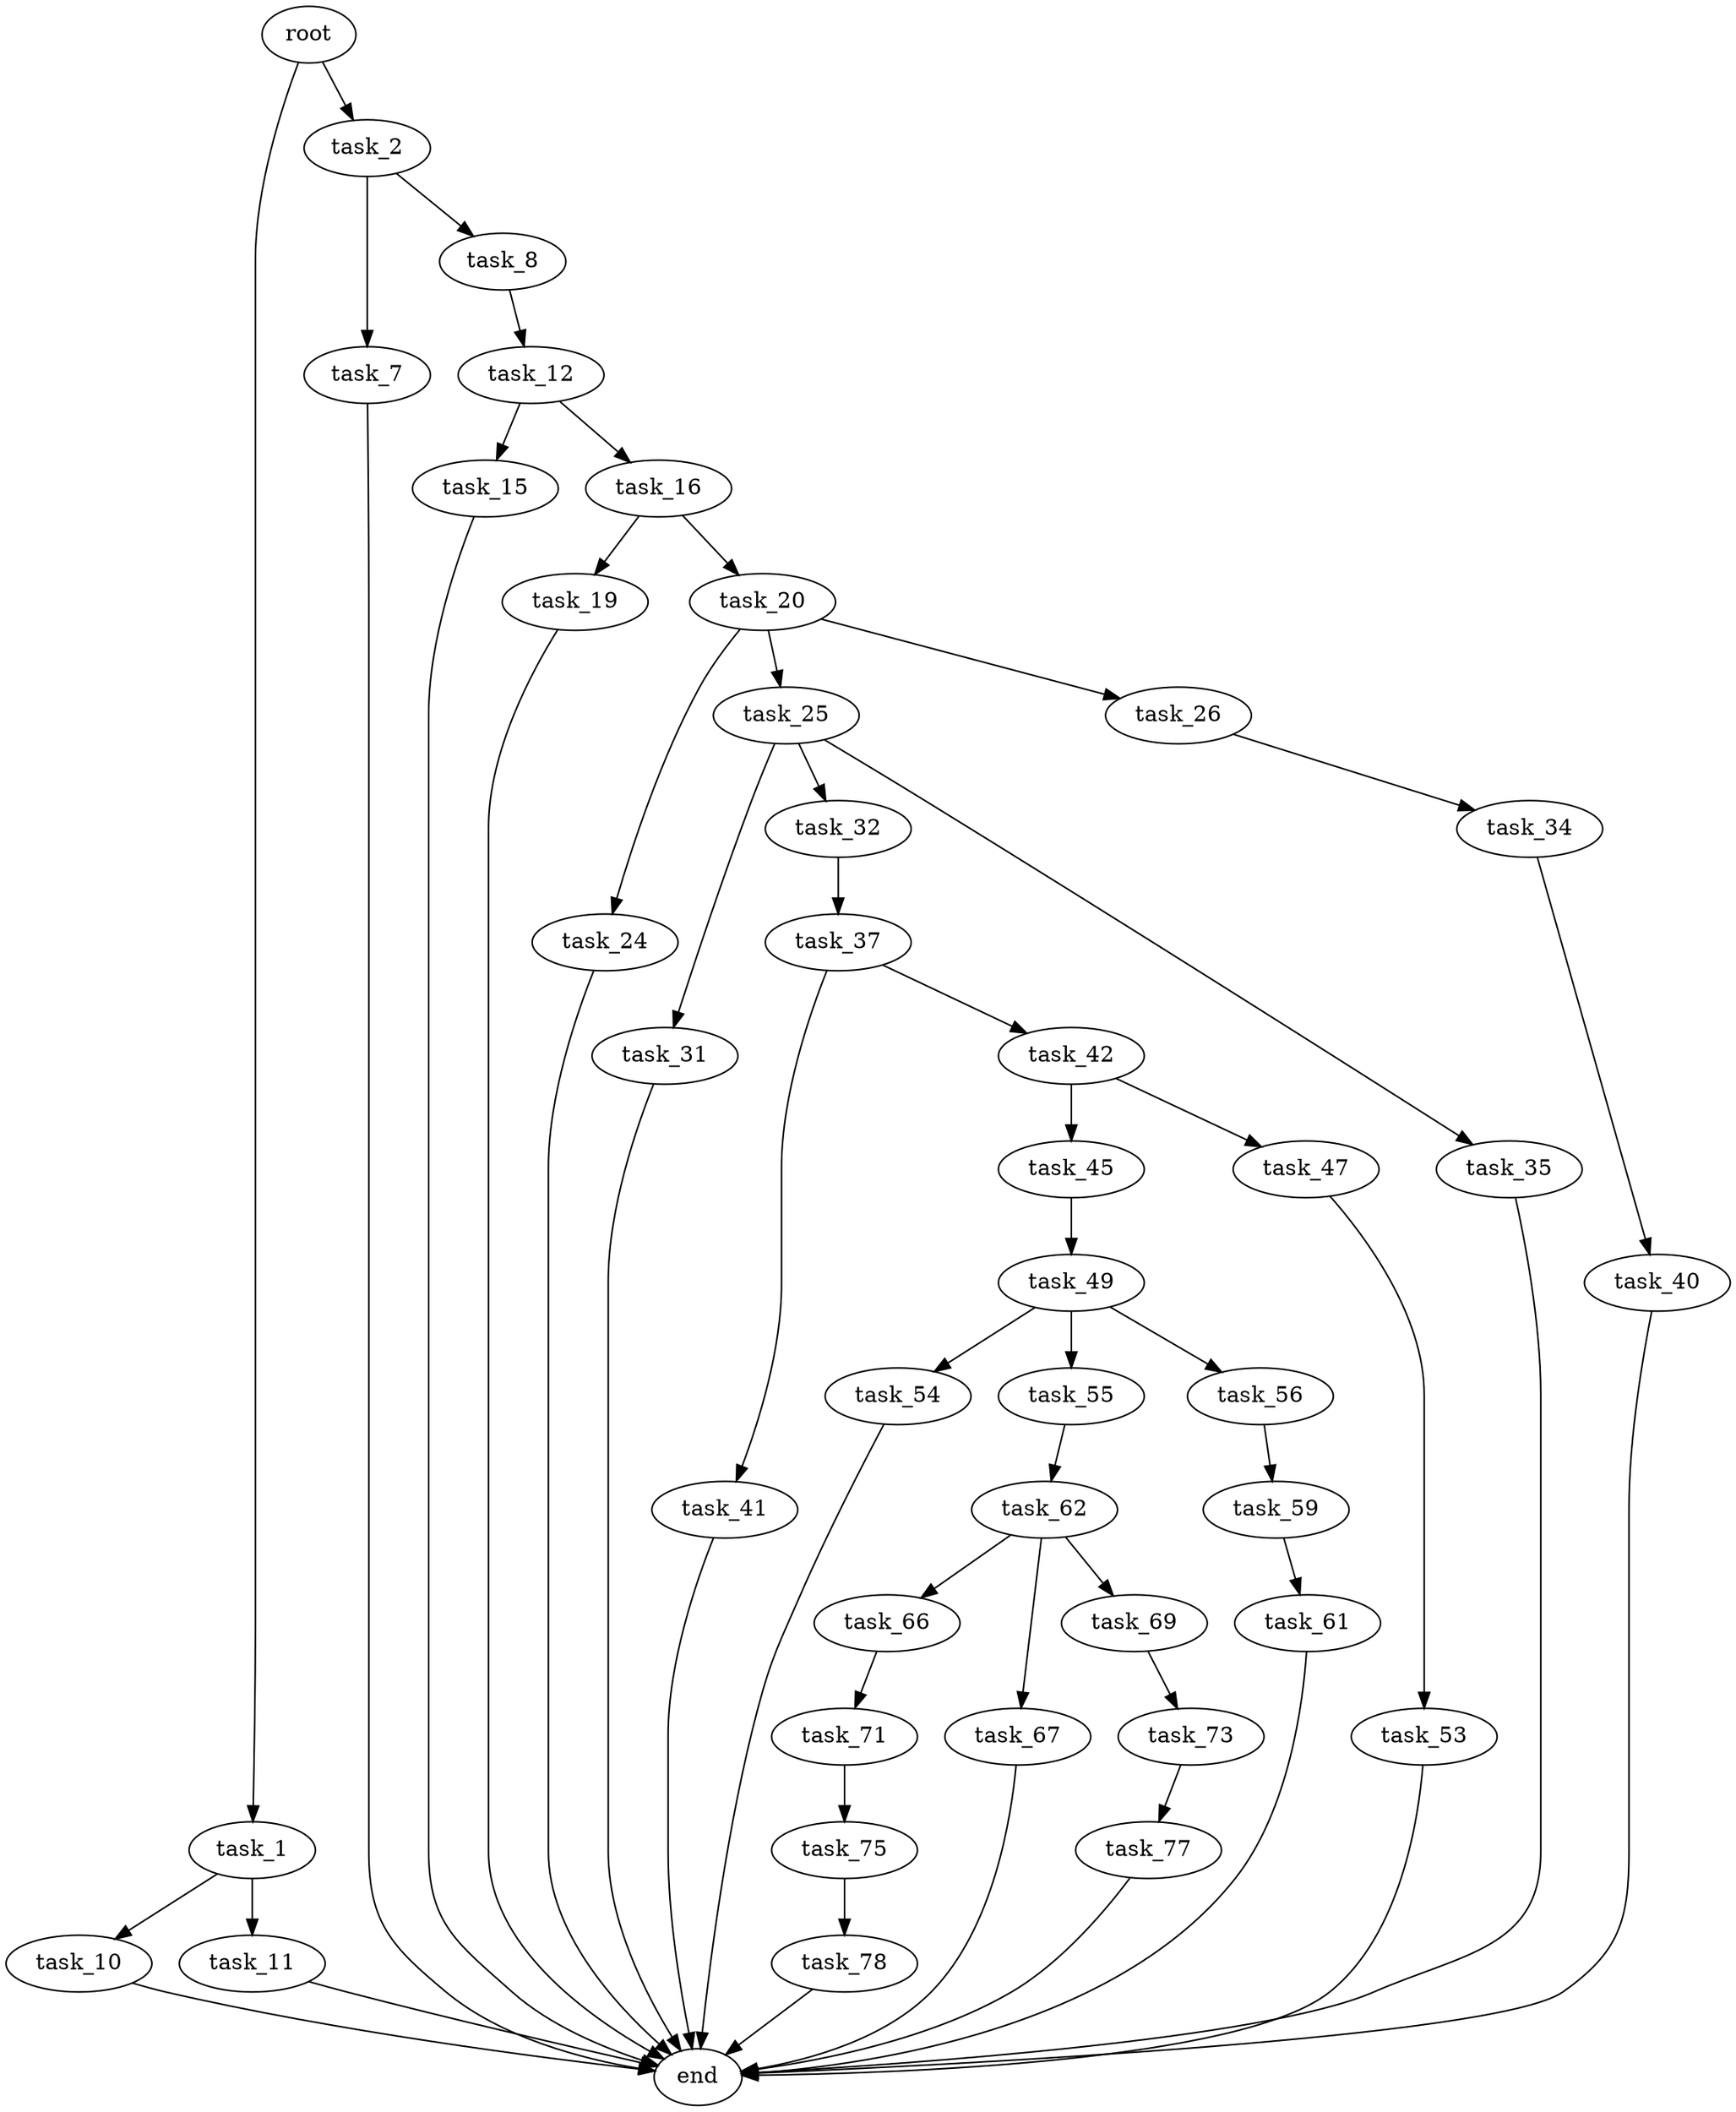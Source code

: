 digraph G {
  root [size="0.000000"];
  task_1 [size="481875819001.000000"];
  task_2 [size="33319711747.000000"];
  task_7 [size="21735640201.000000"];
  task_8 [size="541199203919.000000"];
  task_10 [size="1847705786.000000"];
  task_11 [size="593667741142.000000"];
  task_12 [size="281330440055.000000"];
  task_15 [size="819980252428.000000"];
  task_16 [size="575793989151.000000"];
  task_19 [size="68719476736.000000"];
  task_20 [size="4620127016.000000"];
  task_24 [size="8589934592.000000"];
  task_25 [size="406507083336.000000"];
  task_26 [size="20268380426.000000"];
  task_31 [size="368293445632.000000"];
  task_32 [size="133048198916.000000"];
  task_34 [size="231928233984.000000"];
  task_35 [size="582747882356.000000"];
  task_37 [size="549755813888.000000"];
  task_40 [size="549755813888.000000"];
  task_41 [size="12317350336.000000"];
  task_42 [size="149259527200.000000"];
  task_45 [size="782757789696.000000"];
  task_47 [size="249722049799.000000"];
  task_49 [size="35185277097.000000"];
  task_53 [size="9357226661.000000"];
  task_54 [size="40519170376.000000"];
  task_55 [size="834635997763.000000"];
  task_56 [size="223035334680.000000"];
  task_59 [size="10818448599.000000"];
  task_61 [size="39402126971.000000"];
  task_62 [size="8128631002.000000"];
  task_66 [size="134217728000.000000"];
  task_67 [size="113185548764.000000"];
  task_69 [size="782757789696.000000"];
  task_71 [size="1073741824000.000000"];
  task_73 [size="66367755521.000000"];
  task_75 [size="1349535226838.000000"];
  task_77 [size="28991029248.000000"];
  task_78 [size="549755813888.000000"];
  end [size="0.000000"];

  root -> task_1 [size="1.000000"];
  root -> task_2 [size="1.000000"];
  task_1 -> task_10 [size="536870912.000000"];
  task_1 -> task_11 [size="536870912.000000"];
  task_2 -> task_7 [size="536870912.000000"];
  task_2 -> task_8 [size="536870912.000000"];
  task_7 -> end [size="1.000000"];
  task_8 -> task_12 [size="411041792.000000"];
  task_10 -> end [size="1.000000"];
  task_11 -> end [size="1.000000"];
  task_12 -> task_15 [size="411041792.000000"];
  task_12 -> task_16 [size="411041792.000000"];
  task_15 -> end [size="1.000000"];
  task_16 -> task_19 [size="411041792.000000"];
  task_16 -> task_20 [size="411041792.000000"];
  task_19 -> end [size="1.000000"];
  task_20 -> task_24 [size="134217728.000000"];
  task_20 -> task_25 [size="134217728.000000"];
  task_20 -> task_26 [size="134217728.000000"];
  task_24 -> end [size="1.000000"];
  task_25 -> task_31 [size="536870912.000000"];
  task_25 -> task_32 [size="536870912.000000"];
  task_25 -> task_35 [size="536870912.000000"];
  task_26 -> task_34 [size="33554432.000000"];
  task_31 -> end [size="1.000000"];
  task_32 -> task_37 [size="411041792.000000"];
  task_34 -> task_40 [size="301989888.000000"];
  task_35 -> end [size="1.000000"];
  task_37 -> task_41 [size="536870912.000000"];
  task_37 -> task_42 [size="536870912.000000"];
  task_40 -> end [size="1.000000"];
  task_41 -> end [size="1.000000"];
  task_42 -> task_45 [size="134217728.000000"];
  task_42 -> task_47 [size="134217728.000000"];
  task_45 -> task_49 [size="679477248.000000"];
  task_47 -> task_53 [size="838860800.000000"];
  task_49 -> task_54 [size="134217728.000000"];
  task_49 -> task_55 [size="134217728.000000"];
  task_49 -> task_56 [size="134217728.000000"];
  task_53 -> end [size="1.000000"];
  task_54 -> end [size="1.000000"];
  task_55 -> task_62 [size="838860800.000000"];
  task_56 -> task_59 [size="301989888.000000"];
  task_59 -> task_61 [size="411041792.000000"];
  task_61 -> end [size="1.000000"];
  task_62 -> task_66 [size="134217728.000000"];
  task_62 -> task_67 [size="134217728.000000"];
  task_62 -> task_69 [size="134217728.000000"];
  task_66 -> task_71 [size="209715200.000000"];
  task_67 -> end [size="1.000000"];
  task_69 -> task_73 [size="679477248.000000"];
  task_71 -> task_75 [size="838860800.000000"];
  task_73 -> task_77 [size="75497472.000000"];
  task_75 -> task_78 [size="838860800.000000"];
  task_77 -> end [size="1.000000"];
  task_78 -> end [size="1.000000"];
}
